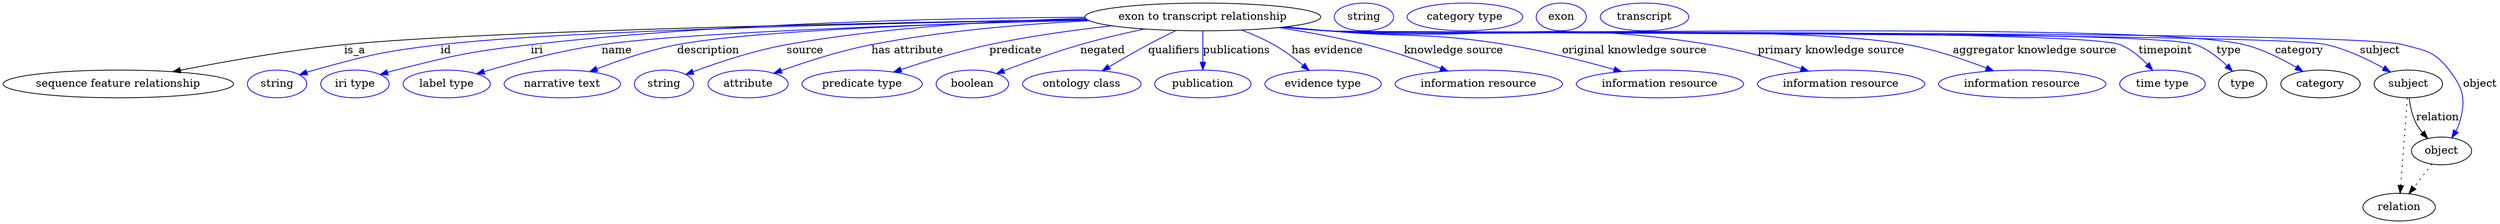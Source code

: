digraph {
	graph [bb="0,0,3233.5,283"];
	node [label="\N"];
	"exon to transcript relationship"	[height=0.5,
		label="exon to transcript relationship",
		pos="1554.5,265",
		width=4.2427];
	"sequence feature relationship"	[height=0.5,
		pos="149.49,178",
		width=4.1524];
	"exon to transcript relationship" -> "sequence feature relationship"	[label=is_a,
		lp="456.49,221.5",
		pos="e,220.16,193.87 1403.9,261.83 1144.7,257.66 624.28,247.28 442.49,229 370.17,221.73 288.73,207.32 230.1,195.83"];
	id	[color=blue,
		height=0.5,
		label=string,
		pos="355.49,178",
		width=1.0652];
	"exon to transcript relationship" -> id	[color=blue,
		label=id,
		lp="574.49,221.5",
		pos="e,384.47,190.01 1404.2,261.67 1169.1,257.52 724.79,247.49 567.49,229 493.65,220.32 475.15,215.79 403.49,196 400.38,195.14 397.18,\
194.18 393.98,193.17",
		style=solid];
	iri	[color=blue,
		height=0.5,
		label="iri type",
		pos="456.49,178",
		width=1.2277];
	"exon to transcript relationship" -> iri	[color=blue,
		label=iri,
		lp="692.49,221.5",
		pos="e,489.1,190.16 1401.5,264.59 1227.4,263.7 934.56,257.45 684.49,229 605.85,220.05 586.21,215.46 509.49,196 506.06,195.13 502.53,194.16 \
498.99,193.14",
		style=solid];
	name	[color=blue,
		height=0.5,
		label="label type",
		pos="575.49,178",
		width=1.5707];
	"exon to transcript relationship" -> name	[color=blue,
		label=name,
		lp="796.49,221.5",
		pos="e,614.31,191.15 1405.7,260.76 1214.6,255.99 893.68,245.8 776.49,229 723.66,221.43 664.52,205.83 624.15,194.06",
		style=solid];
	description	[color=blue,
		height=0.5,
		label="narrative text",
		pos="725.49,178",
		width=2.0943];
	"exon to transcript relationship" -> description	[color=blue,
		label=description,
		lp="913.99,221.5",
		pos="e,760.64,193.93 1405.3,261.1 1236.3,256.97 971.6,247.72 873.49,229 837.82,222.19 798.99,208.83 770.05,197.64",
		style=solid];
	source	[color=blue,
		height=0.5,
		label=string,
		pos="857.49,178",
		width=1.0652];
	"exon to transcript relationship" -> source	[color=blue,
		label=source,
		lp="1039.5,221.5",
		pos="e,885.76,190.4 1402.4,263.19 1293.8,260.41 1144.7,252.1 1015.5,229 973.45,221.48 927.04,205.87 895.46,194.08",
		style=solid];
	"has attribute"	[color=blue,
		height=0.5,
		label=attribute,
		pos="965.49,178",
		width=1.4443];
	"exon to transcript relationship" -> "has attribute"	[color=blue,
		label="has attribute",
		lp="1172.5,221.5",
		pos="e,998.95,191.85 1407.4,260.05 1324.1,255.81 1218.3,247.05 1125.5,229 1085,221.12 1040.2,206.62 1008.4,195.26",
		style=solid];
	predicate	[color=blue,
		height=0.5,
		label="predicate type",
		pos="1113.5,178",
		width=2.1665];
	"exon to transcript relationship" -> predicate	[color=blue,
		label=predicate,
		lp="1311.5,221.5",
		pos="e,1154.1,193.49 1436.5,253.57 1387,248.04 1329.2,240.06 1277.5,229 1238.7,220.7 1195.9,207.5 1163.7,196.75",
		style=solid];
	negated	[color=blue,
		height=0.5,
		label=boolean,
		pos="1256.5,178",
		width=1.2999];
	"exon to transcript relationship" -> negated	[color=blue,
		label=negated,
		lp="1424.5,221.5",
		pos="e,1287.6,191.48 1478.4,249.32 1451.9,243.68 1422.2,236.72 1395.5,229 1361.9,219.31 1324.7,205.77 1297.2,195.22",
		style=solid];
	qualifiers	[color=blue,
		height=0.5,
		label="ontology class",
		pos="1397.5,178",
		width=2.1304];
	"exon to transcript relationship" -> qualifiers	[color=blue,
		label=qualifiers,
		lp="1517,221.5",
		pos="e,1423.9,195.02 1519.6,247.38 1508,241.72 1495.1,235.24 1483.5,229 1466.6,219.92 1448.1,209.3 1432.7,200.19",
		style=solid];
	publications	[color=blue,
		height=0.5,
		label=publication,
		pos="1554.5,178",
		width=1.7332];
	"exon to transcript relationship" -> publications	[color=blue,
		label=publications,
		lp="1598.5,221.5",
		pos="e,1554.5,196.18 1554.5,246.8 1554.5,235.16 1554.5,219.55 1554.5,206.24",
		style=solid];
	"has evidence"	[color=blue,
		height=0.5,
		label="evidence type",
		pos="1710.5,178",
		width=2.0943];
	"exon to transcript relationship" -> "has evidence"	[color=blue,
		label="has evidence",
		lp="1716,221.5",
		pos="e,1692.2,195.69 1604.9,247.93 1618.8,242.68 1633.5,236.3 1646.5,229 1659.8,221.48 1673.4,211.34 1684.5,202.15",
		style=solid];
	"knowledge source"	[color=blue,
		height=0.5,
		label="information resource",
		pos="1912.5,178",
		width=3.015];
	"exon to transcript relationship" -> "knowledge source"	[color=blue,
		label="knowledge source",
		lp="1880,221.5",
		pos="e,1872.4,194.73 1653.1,251.21 1689,245.63 1729.9,238.23 1766.5,229 1799.1,220.77 1834.9,208.57 1862.9,198.28",
		style=solid];
	"original knowledge source"	[color=blue,
		height=0.5,
		label="information resource",
		pos="2147.5,178",
		width=3.015];
	"exon to transcript relationship" -> "original knowledge source"	[color=blue,
		label="original knowledge source",
		lp="2114.5,221.5",
		pos="e,2097.7,194 1662.5,252.25 1680.5,250.41 1699,248.59 1716.5,247 1819.5,237.6 1846.4,245.66 1948.5,229 1996,221.25 2048.7,207.76 \
2088,196.75",
		style=solid];
	"primary knowledge source"	[color=blue,
		height=0.5,
		label="information resource",
		pos="2382.5,178",
		width=3.015];
	"exon to transcript relationship" -> "primary knowledge source"	[color=blue,
		label="primary knowledge source",
		lp="2369.5,221.5",
		pos="e,2340.2,194.65 1659.8,251.89 1678.7,250.03 1698.2,248.29 1716.5,247 1936.5,231.48 1994.8,264.4 2212.5,229 2253,222.42 2297.4,209.13 \
2330.7,197.9",
		style=solid];
	"aggregator knowledge source"	[color=blue,
		height=0.5,
		label="information resource",
		pos="2617.5,178",
		width=3.015];
	"exon to transcript relationship" -> "aggregator knowledge source"	[color=blue,
		label="aggregator knowledge source",
		lp="2634,221.5",
		pos="e,2580.3,194.94 1659,251.79 1678.1,249.91 1697.9,248.2 1716.5,247 1883.3,236.27 2303.8,257.91 2468.5,229 2503.7,222.81 2542,209.84 \
2570.9,198.66",
		style=solid];
	timepoint	[color=blue,
		height=0.5,
		label="time type",
		pos="2799.5,178",
		width=1.5346];
	"exon to transcript relationship" -> timepoint	[color=blue,
		label=timepoint,
		lp="2803.5,221.5",
		pos="e,2786.6,195.89 1658.5,251.73 1677.8,249.85 1697.7,248.15 1716.5,247 1773.5,243.52 2691.4,250.06 2744.5,229 2757.9,223.67 2770.1,\
213.43 2779.6,203.59",
		style=solid];
	type	[height=0.5,
		pos="2903.5,178",
		width=0.86659];
	"exon to transcript relationship" -> type	[color=blue,
		label=type,
		lp="2885.5,221.5",
		pos="e,2890.2,194.46 1658.1,251.75 1677.5,249.85 1697.6,248.14 1716.5,247 1778.9,243.23 2783.7,250.53 2842.5,229 2857.8,223.39 2872.1,\
212.18 2882.9,201.79",
		style=solid];
	category	[height=0.5,
		pos="3004.5,178",
		width=1.4263];
	"exon to transcript relationship" -> category	[color=blue,
		label=category,
		lp="2977,221.5",
		pos="e,2981.7,194.31 1658.1,251.74 1677.5,249.84 1697.6,248.13 1716.5,247 1848.4,239.1 2777.2,260.59 2905.5,229 2929.4,223.11 2954.2,\
210.6 2973,199.57",
		style=solid];
	subject	[height=0.5,
		pos="3118.5,178",
		width=1.2277];
	"exon to transcript relationship" -> subject	[color=blue,
		label=subject,
		lp="3081.5,221.5",
		pos="e,3095.1,193.6 1658.1,251.72 1677.5,249.82 1697.6,248.12 1716.5,247 1788.4,242.74 2942.3,245.23 3012.5,229 3038.6,222.96 3065.9,\
209.88 3086.3,198.62",
		style=solid];
	object	[height=0.5,
		pos="3161.5,91",
		width=1.0832];
	"exon to transcript relationship" -> object	[color=blue,
		label=object,
		lp="3211.5,178",
		pos="e,3174.9,108.09 1658.1,251.7 1677.5,249.81 1697.6,248.11 1716.5,247 1793.9,242.45 3036.5,248.77 3111.5,229 3140.9,221.24 3153,220.19 \
3171.5,196 3190.4,171.2 3193.4,156.9 3184.5,127 3183.5,123.55 3182,120.13 3180.2,116.85",
		style=solid];
	association_type	[color=blue,
		height=0.5,
		label=string,
		pos="1763.5,265",
		width=1.0652];
	association_category	[color=blue,
		height=0.5,
		label="category type",
		pos="1894.5,265",
		width=2.0762];
	subject -> object	[label=relation,
		lp="3156.5,134.5",
		pos="e,3143.6,107.23 3119.6,159.55 3120.8,149.57 3123.3,137.07 3128.5,127 3130.7,122.68 3133.6,118.52 3136.8,114.66"];
	relation	[height=0.5,
		pos="3106.5,18",
		width=1.2999];
	subject -> relation	[pos="e,3107.8,36.188 3117.2,159.79 3115.1,132.48 3111,78.994 3108.6,46.38",
		style=dotted];
	"exon to transcript relationship_subject"	[color=blue,
		height=0.5,
		label=exon,
		pos="2019.5,265",
		width=0.9027];
	object -> relation	[pos="e,3119.3,35.54 3149,73.889 3142.1,64.939 3133.3,53.617 3125.5,43.584",
		style=dotted];
	"exon to transcript relationship_object"	[color=blue,
		height=0.5,
		label=transcript,
		pos="2127.5,265",
		width=1.5887];
}
